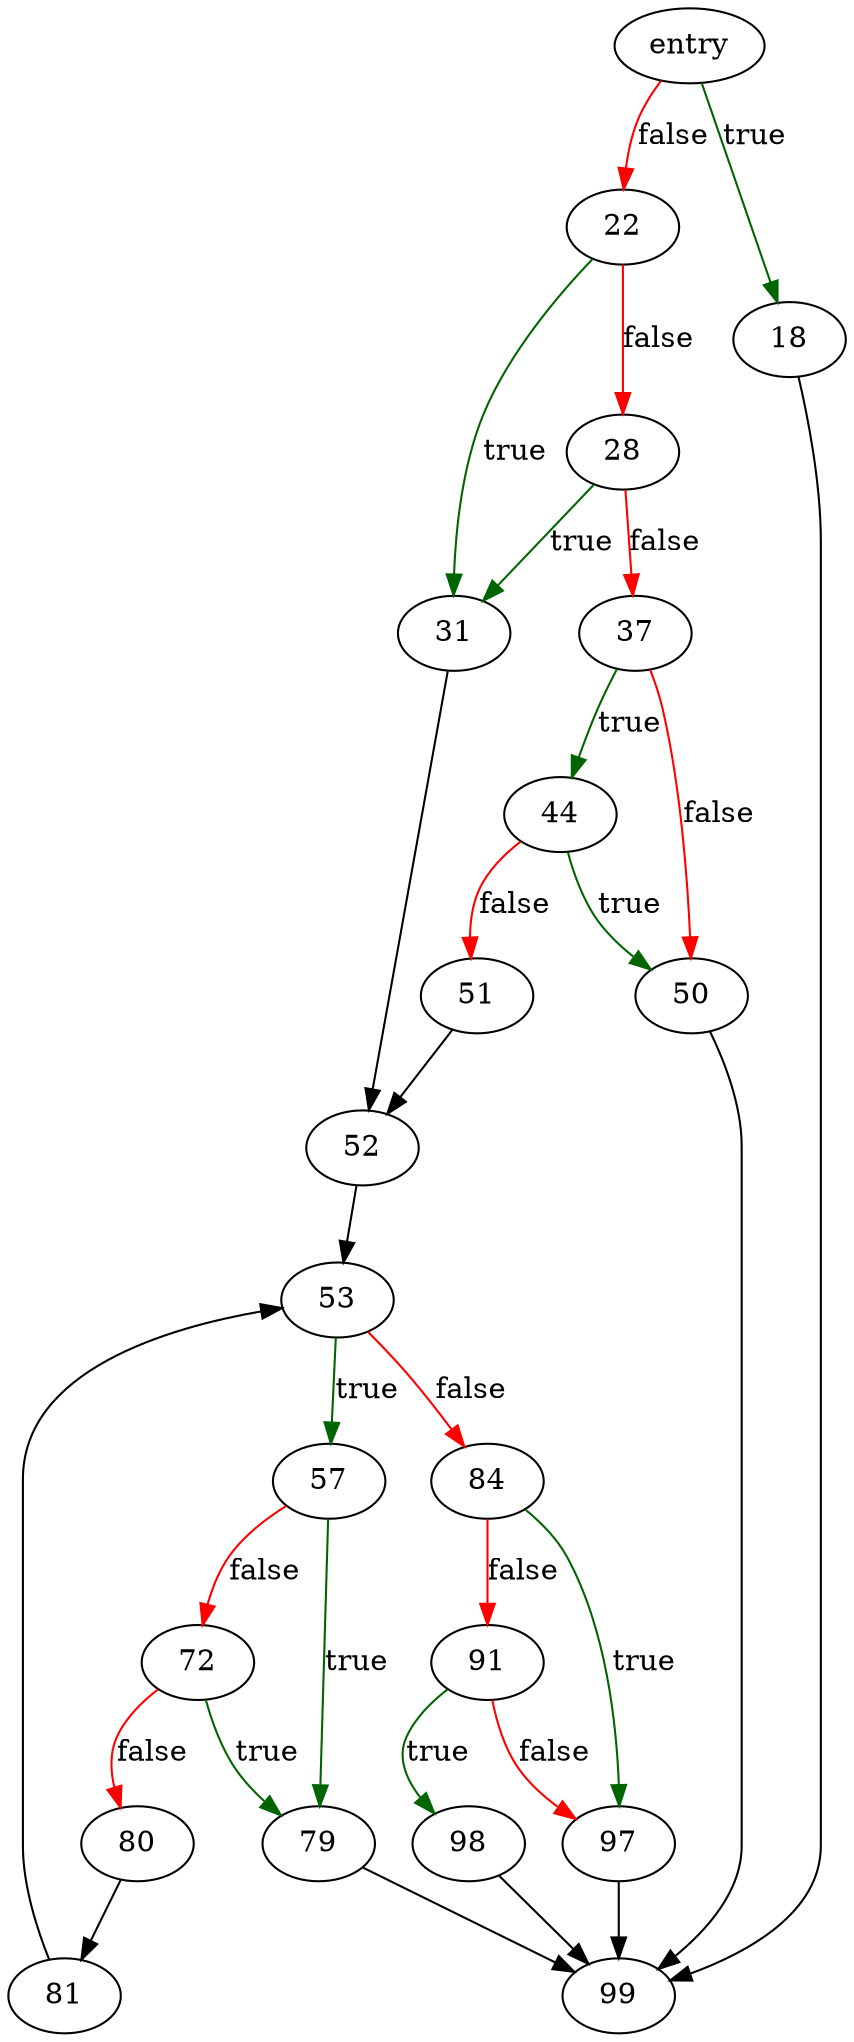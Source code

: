 digraph "isDate" {
	// Node definitions.
	4 [label=entry];
	18;
	22;
	28;
	31;
	37;
	44;
	50;
	51;
	52;
	53;
	57;
	72;
	79;
	80;
	81;
	84;
	91;
	97;
	98;
	99;

	// Edge definitions.
	4 -> 18 [
		color=darkgreen
		label=true
	];
	4 -> 22 [
		color=red
		label=false
	];
	18 -> 99;
	22 -> 28 [
		color=red
		label=false
	];
	22 -> 31 [
		color=darkgreen
		label=true
	];
	28 -> 31 [
		color=darkgreen
		label=true
	];
	28 -> 37 [
		color=red
		label=false
	];
	31 -> 52;
	37 -> 44 [
		color=darkgreen
		label=true
	];
	37 -> 50 [
		color=red
		label=false
	];
	44 -> 50 [
		color=darkgreen
		label=true
	];
	44 -> 51 [
		color=red
		label=false
	];
	50 -> 99;
	51 -> 52;
	52 -> 53;
	53 -> 57 [
		color=darkgreen
		label=true
	];
	53 -> 84 [
		color=red
		label=false
	];
	57 -> 72 [
		color=red
		label=false
	];
	57 -> 79 [
		color=darkgreen
		label=true
	];
	72 -> 79 [
		color=darkgreen
		label=true
	];
	72 -> 80 [
		color=red
		label=false
	];
	79 -> 99;
	80 -> 81;
	81 -> 53;
	84 -> 91 [
		color=red
		label=false
	];
	84 -> 97 [
		color=darkgreen
		label=true
	];
	91 -> 97 [
		color=red
		label=false
	];
	91 -> 98 [
		color=darkgreen
		label=true
	];
	97 -> 99;
	98 -> 99;
}